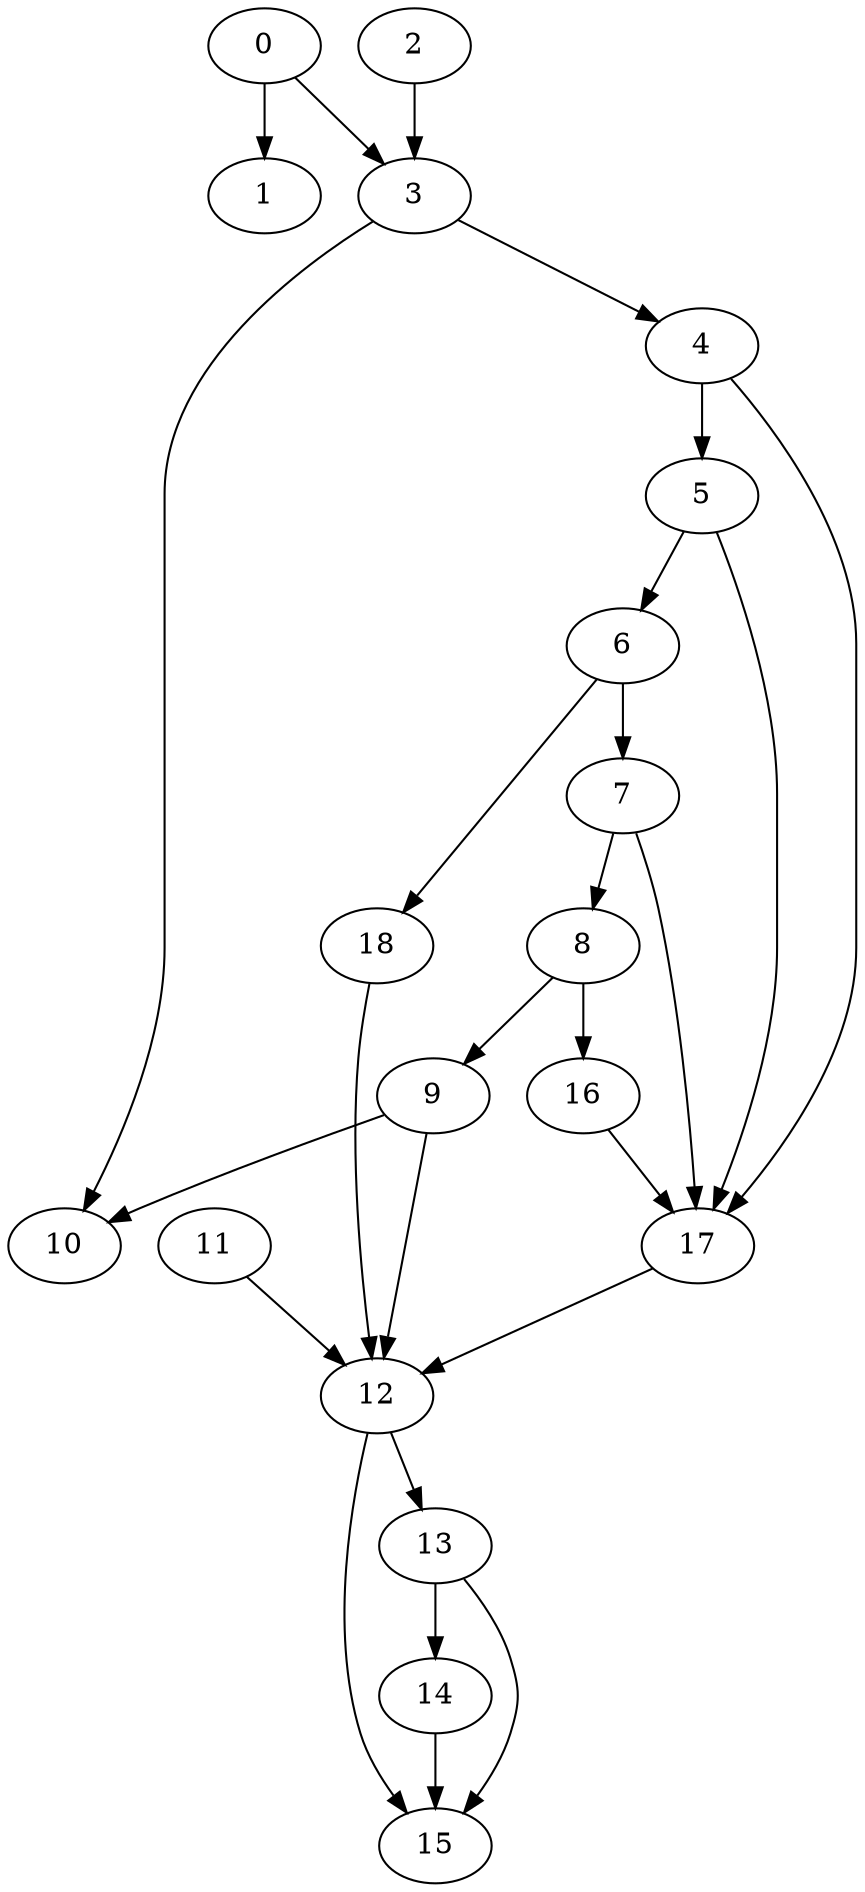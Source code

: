 digraph {
	0
	1
	2
	3
	4
	5
	6
	7
	8
	9
	10
	11
	12
	13
	14
	15
	16
	17
	18
	6 -> 7
	8 -> 9
	9 -> 12
	11 -> 12
	17 -> 12
	18 -> 12
	12 -> 13
	6 -> 18
	4 -> 5
	3 -> 10
	9 -> 10
	3 -> 4
	5 -> 6
	8 -> 16
	0 -> 3
	2 -> 3
	7 -> 8
	13 -> 14
	12 -> 15
	13 -> 15
	14 -> 15
	4 -> 17
	5 -> 17
	7 -> 17
	16 -> 17
	0 -> 1
}
